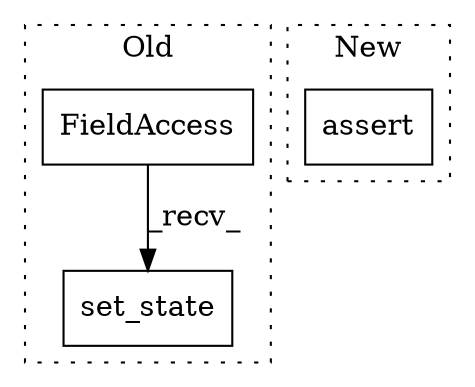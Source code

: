 digraph G {
subgraph cluster0 {
1 [label="set_state" a="32" s="1247,1284" l="10,1" shape="box"];
3 [label="FieldAccess" a="22" s="1234" l="12" shape="box"];
label = "Old";
style="dotted";
}
subgraph cluster1 {
2 [label="assert" a="6" s="585" l="7" shape="box"];
label = "New";
style="dotted";
}
3 -> 1 [label="_recv_"];
}